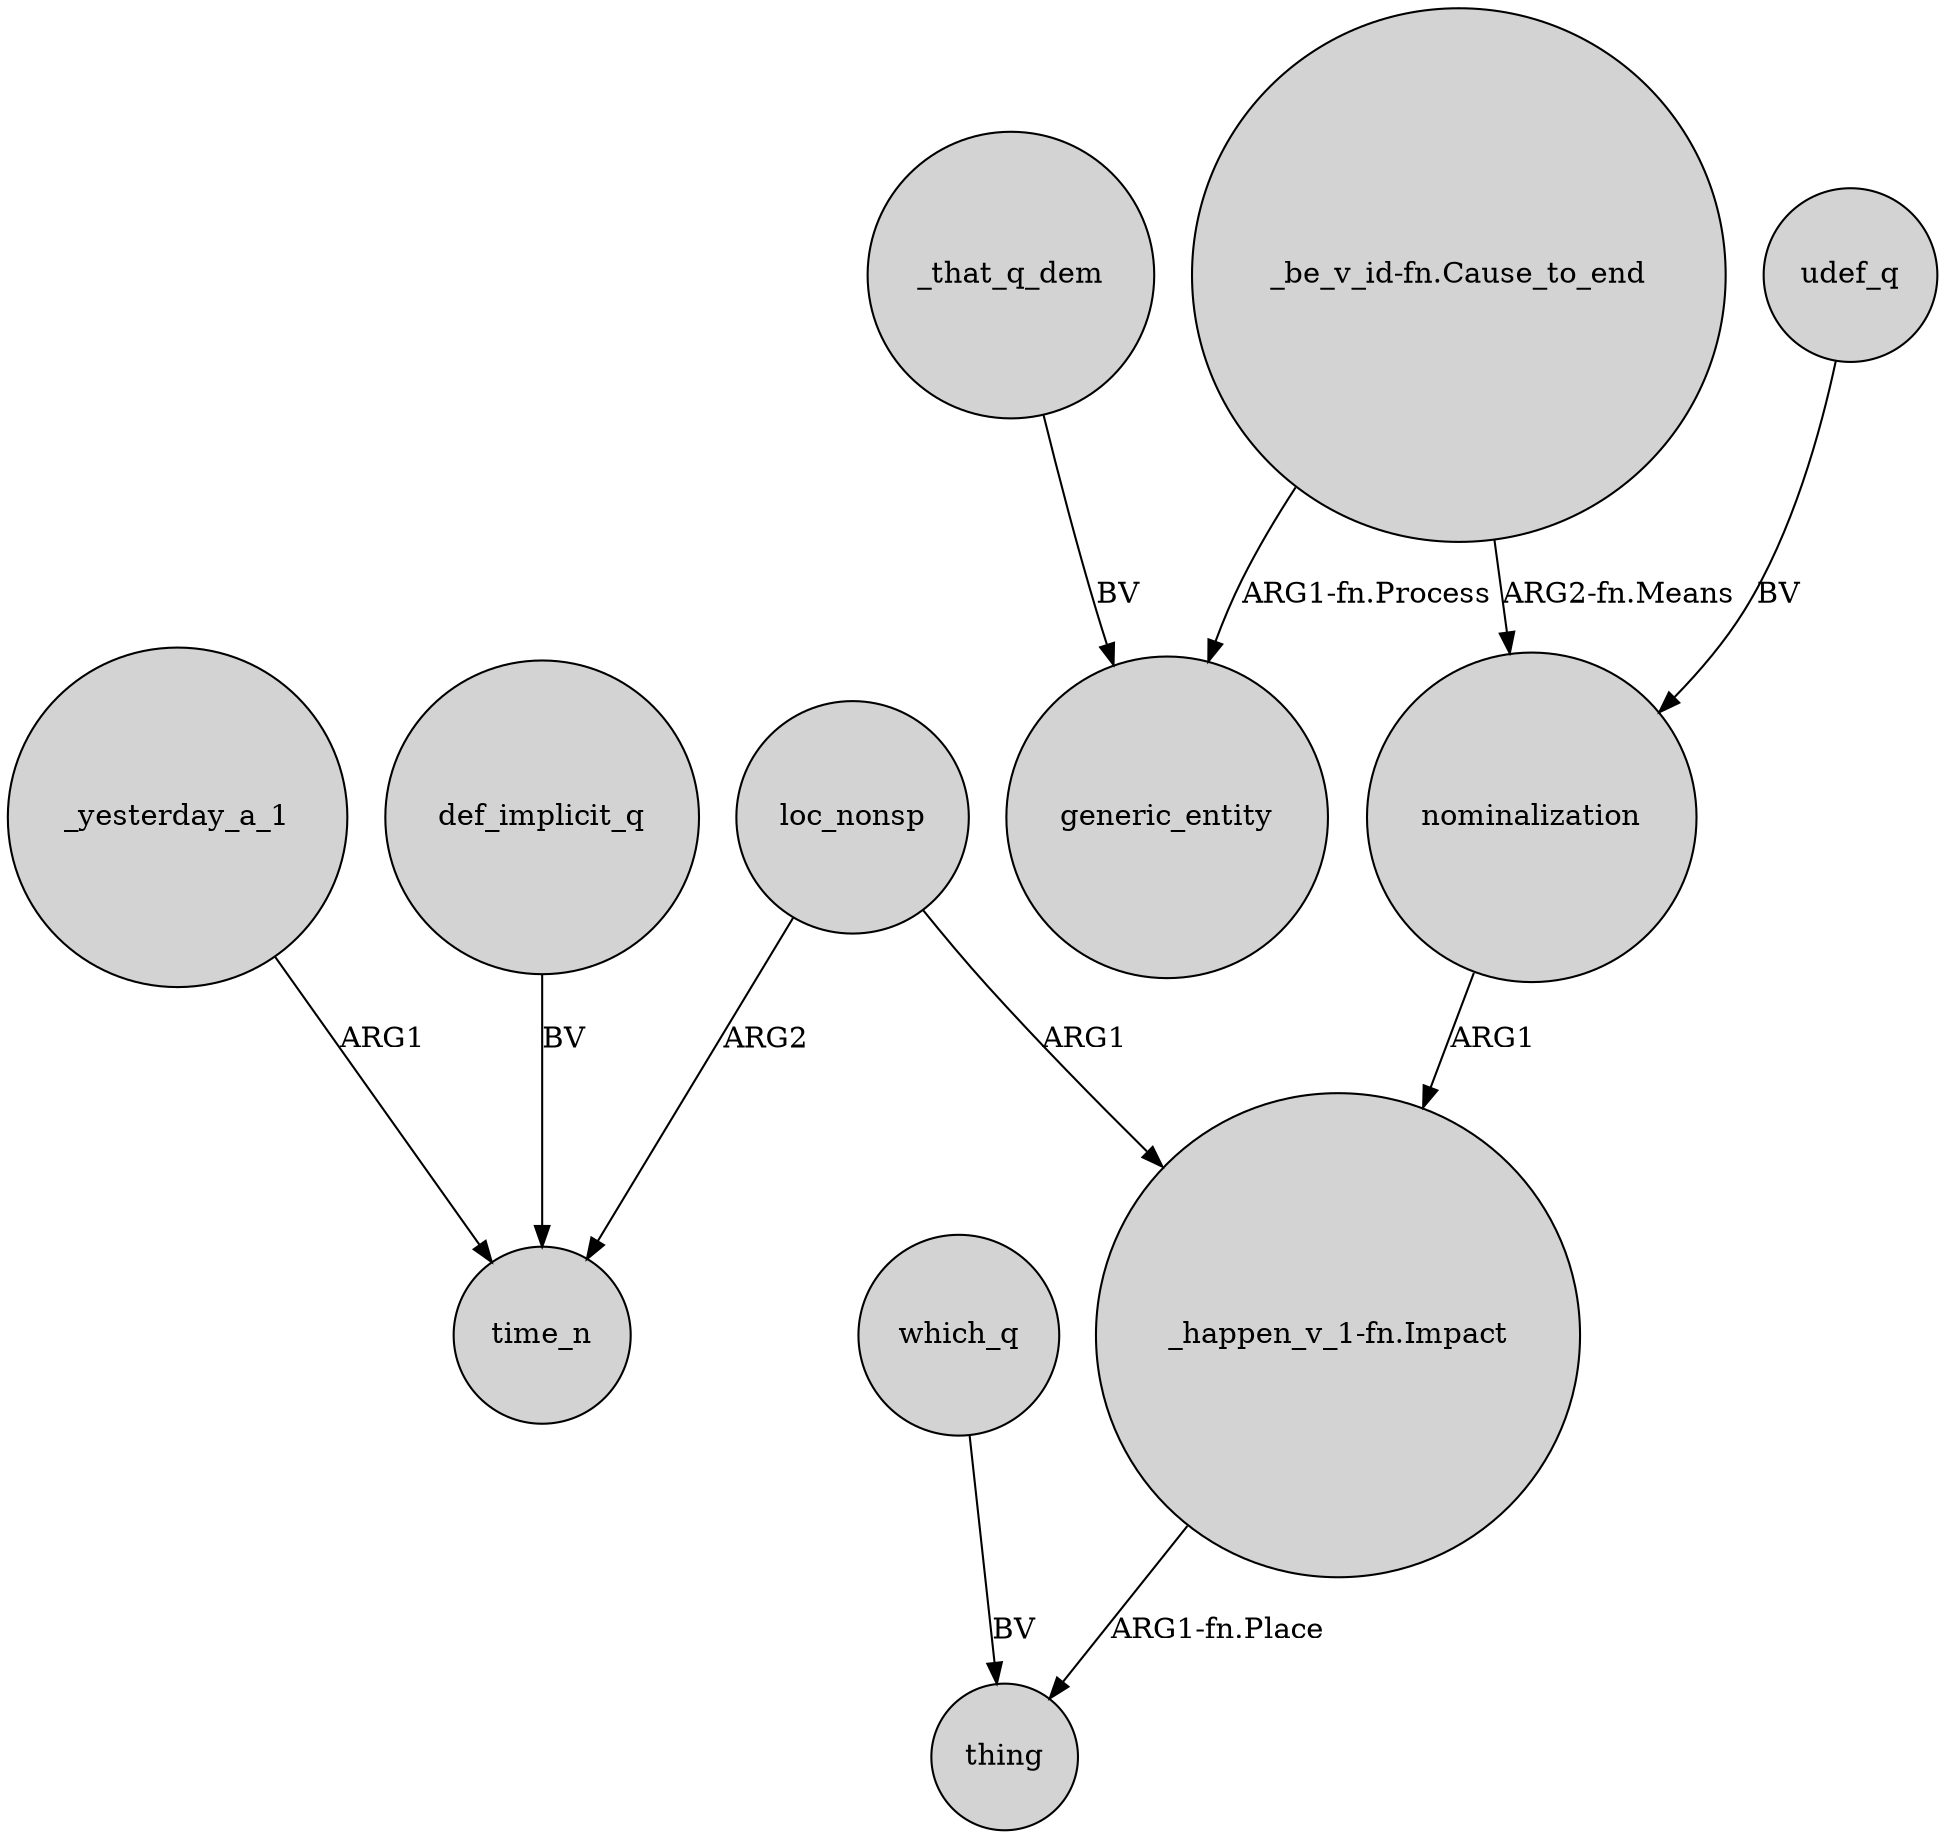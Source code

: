 digraph {
	node [shape=circle style=filled]
	_yesterday_a_1 -> time_n [label=ARG1]
	"_be_v_id-fn.Cause_to_end" -> nominalization [label="ARG2-fn.Means"]
	loc_nonsp -> time_n [label=ARG2]
	which_q -> thing [label=BV]
	"_be_v_id-fn.Cause_to_end" -> generic_entity [label="ARG1-fn.Process"]
	_that_q_dem -> generic_entity [label=BV]
	loc_nonsp -> "_happen_v_1-fn.Impact" [label=ARG1]
	"_happen_v_1-fn.Impact" -> thing [label="ARG1-fn.Place"]
	def_implicit_q -> time_n [label=BV]
	nominalization -> "_happen_v_1-fn.Impact" [label=ARG1]
	udef_q -> nominalization [label=BV]
}
